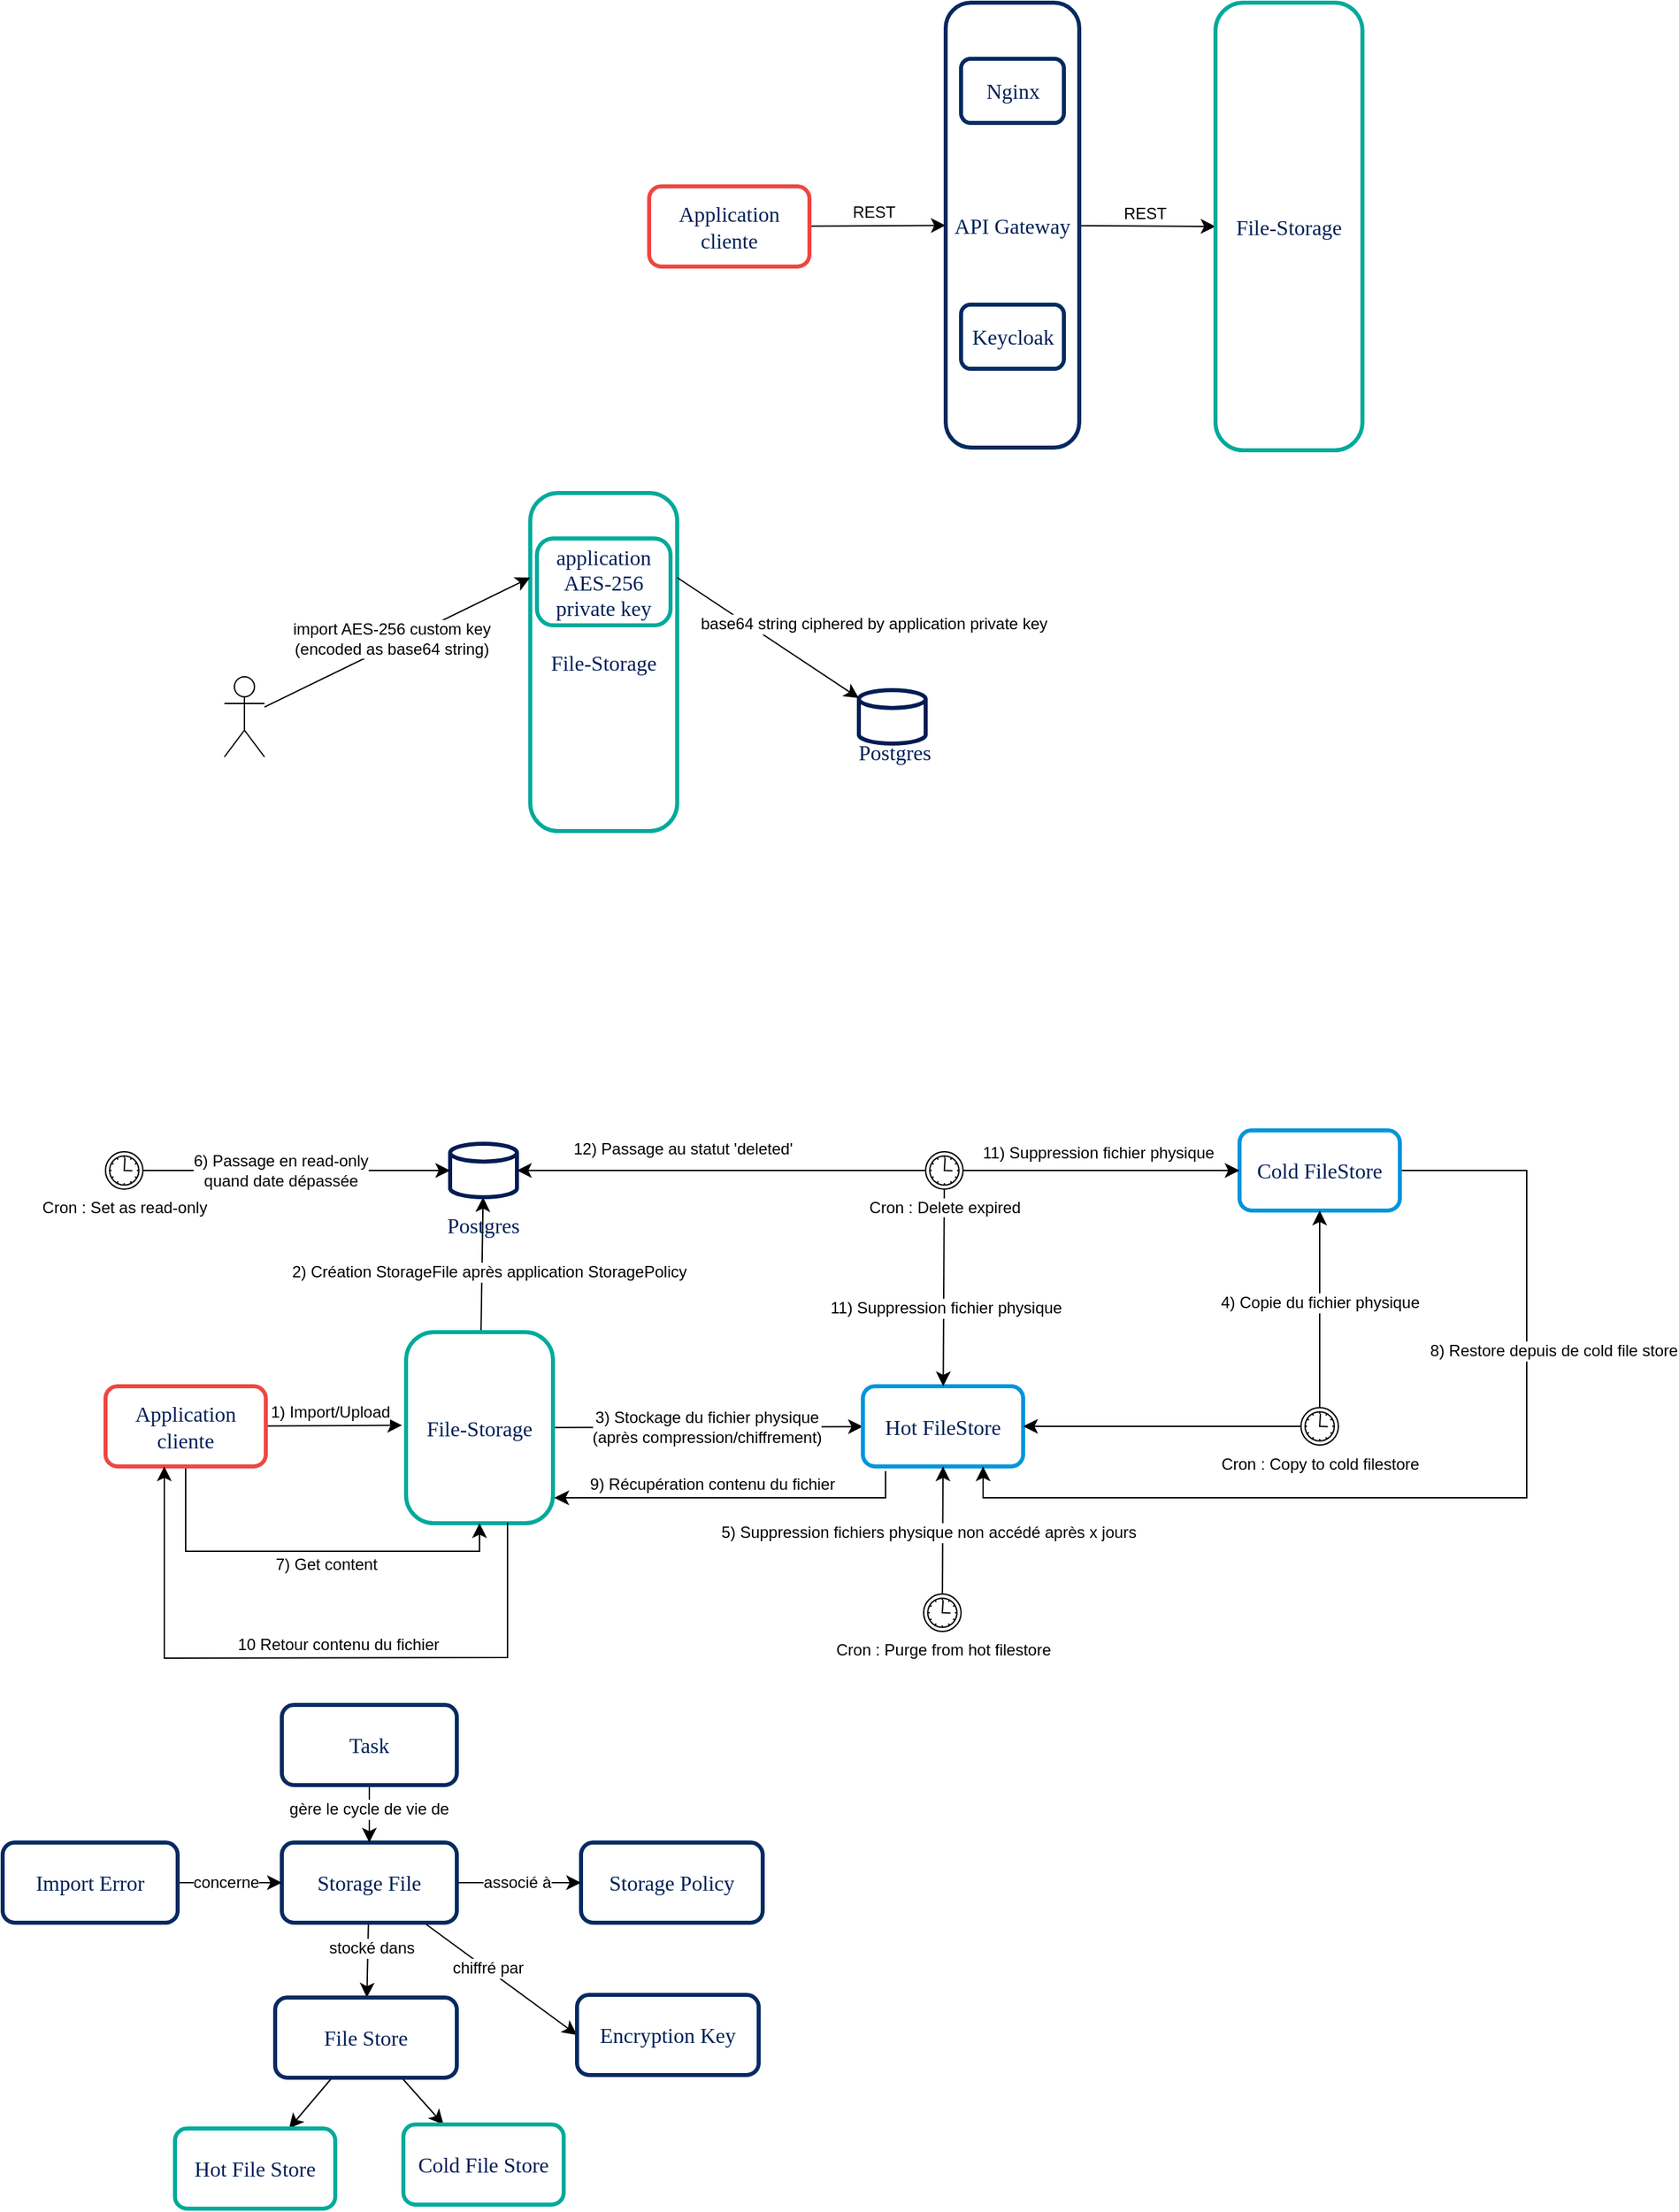 <mxfile version="24.8.4">
  <diagram name="Page-1" id="FncsBsidGPWUWkws9rxi">
    <mxGraphModel dx="2234" dy="1232" grid="0" gridSize="10" guides="1" tooltips="1" connect="1" arrows="1" fold="1" page="0" pageScale="1" pageWidth="827" pageHeight="1169" math="0" shadow="0">
      <root>
        <mxCell id="0" />
        <mxCell id="1" parent="0" />
        <mxCell id="_1UMDs2DOgb2wRNb5rlj-7" style="edgeStyle=none;curved=1;rounded=0;orthogonalLoop=1;jettySize=auto;html=1;entryX=0;entryY=0.5;entryDx=0;entryDy=0;fontSize=12;startSize=8;endSize=8;" edge="1" parent="1" source="_1UMDs2DOgb2wRNb5rlj-1" target="_1UMDs2DOgb2wRNb5rlj-2">
          <mxGeometry relative="1" as="geometry" />
        </mxCell>
        <mxCell id="_1UMDs2DOgb2wRNb5rlj-9" value="REST" style="edgeLabel;html=1;align=center;verticalAlign=middle;resizable=0;points=[];fontSize=12;" vertex="1" connectable="0" parent="_1UMDs2DOgb2wRNb5rlj-7">
          <mxGeometry x="-0.078" relative="1" as="geometry">
            <mxPoint x="2" y="-9" as="offset" />
          </mxGeometry>
        </mxCell>
        <mxCell id="_1UMDs2DOgb2wRNb5rlj-1" value="API Gateway" style="rounded=1;whiteSpace=wrap;html=1;strokeColor=#042a60;strokeWidth=3;arcSize=19;fontFamily=Poppins;fontSource=https%3A%2F%2Ffonts.googleapis.com%2Fcss%3Ffamily%3DPoppins;fontSize=16;fontColor=#002058;fontStyle=0;labelBackgroundColor=none;labelBorderColor=none;" vertex="1" parent="1">
          <mxGeometry x="45" y="-39" width="100" height="333" as="geometry" />
        </mxCell>
        <mxCell id="_1UMDs2DOgb2wRNb5rlj-2" value="File-Storage" style="rounded=1;whiteSpace=wrap;html=1;strokeColor=#00AA9B;strokeWidth=3;arcSize=19;fontFamily=Poppins;fontSource=https%3A%2F%2Ffonts.googleapis.com%2Fcss%3Ffamily%3DPoppins;fontSize=16;fontColor=#002058;fontStyle=0;labelBackgroundColor=none;labelBorderColor=none;" vertex="1" parent="1">
          <mxGeometry x="247" y="-39" width="110" height="335" as="geometry" />
        </mxCell>
        <mxCell id="_1UMDs2DOgb2wRNb5rlj-3" value="&lt;div&gt;Nginx&lt;/div&gt;" style="rounded=1;whiteSpace=wrap;html=1;strokeColor=#042a60;strokeWidth=3;arcSize=15;fontFamily=Poppins;fontSource=https%3A%2F%2Ffonts.googleapis.com%2Fcss%3Ffamily%3DPoppins;fontSize=16;fontColor=#002058;fontStyle=0;labelBackgroundColor=none;labelBorderColor=none;" vertex="1" parent="1">
          <mxGeometry x="56.5" y="3" width="77" height="48" as="geometry" />
        </mxCell>
        <mxCell id="_1UMDs2DOgb2wRNb5rlj-4" value="Keycloak" style="rounded=1;whiteSpace=wrap;html=1;strokeColor=#042a60;strokeWidth=3;arcSize=15;fontFamily=Poppins;fontSource=https%3A%2F%2Ffonts.googleapis.com%2Fcss%3Ffamily%3DPoppins;fontSize=16;fontColor=#002058;fontStyle=0;labelBackgroundColor=none;labelBorderColor=none;" vertex="1" parent="1">
          <mxGeometry x="56.5" y="187" width="77" height="48" as="geometry" />
        </mxCell>
        <mxCell id="_1UMDs2DOgb2wRNb5rlj-10" style="edgeStyle=none;curved=1;rounded=0;orthogonalLoop=1;jettySize=auto;html=1;fontSize=12;startSize=8;endSize=8;" edge="1" parent="1" source="_1UMDs2DOgb2wRNb5rlj-5" target="_1UMDs2DOgb2wRNb5rlj-1">
          <mxGeometry relative="1" as="geometry" />
        </mxCell>
        <mxCell id="_1UMDs2DOgb2wRNb5rlj-11" value="REST" style="edgeLabel;html=1;align=center;verticalAlign=middle;resizable=0;points=[];fontSize=12;" vertex="1" connectable="0" parent="_1UMDs2DOgb2wRNb5rlj-10">
          <mxGeometry x="0.078" y="-1" relative="1" as="geometry">
            <mxPoint x="-7" y="-11" as="offset" />
          </mxGeometry>
        </mxCell>
        <mxCell id="_1UMDs2DOgb2wRNb5rlj-5" value="Application cliente" style="rounded=1;whiteSpace=wrap;html=1;strokeColor=#F04641;strokeWidth=3;arcSize=15;fontFamily=Poppins;fontSource=https%3A%2F%2Ffonts.googleapis.com%2Fcss%3Ffamily%3DPoppins;fontSize=16;fontColor=#002058;fontStyle=0;labelBackgroundColor=none;labelBorderColor=none;" vertex="1" parent="1">
          <mxGeometry x="-177" y="98.5" width="120" height="60" as="geometry" />
        </mxCell>
        <mxCell id="_1UMDs2DOgb2wRNb5rlj-12" value="File-Storage" style="rounded=1;whiteSpace=wrap;html=1;strokeColor=#00AA9B;strokeWidth=3;arcSize=19;fontFamily=Poppins;fontSource=https%3A%2F%2Ffonts.googleapis.com%2Fcss%3Ffamily%3DPoppins;fontSize=16;fontColor=#002058;fontStyle=0;labelBackgroundColor=none;labelBorderColor=none;" vertex="1" parent="1">
          <mxGeometry x="-266" y="328" width="110" height="253" as="geometry" />
        </mxCell>
        <mxCell id="_1UMDs2DOgb2wRNb5rlj-13" value="&lt;div&gt;application&lt;br&gt;&lt;/div&gt;&lt;div&gt;AES-256 private key&lt;/div&gt;" style="rounded=1;whiteSpace=wrap;html=1;strokeColor=#00AA9B;strokeWidth=3;arcSize=19;fontFamily=Poppins;fontSource=https%3A%2F%2Ffonts.googleapis.com%2Fcss%3Ffamily%3DPoppins;fontSize=16;fontColor=#002058;fontStyle=0;labelBackgroundColor=none;labelBorderColor=none;" vertex="1" parent="1">
          <mxGeometry x="-261" y="362" width="100" height="65" as="geometry" />
        </mxCell>
        <mxCell id="_1UMDs2DOgb2wRNb5rlj-14" value="" style="strokeWidth=3;html=1;shape=mxgraph.flowchart.database;whiteSpace=wrap;rounded=1;fontFamily=Helvetica;fontSource=https%3A%2F%2Ffonts.googleapis.com%2Fcss%3Ffamily%3DAverage%2BSans;fontSize=12;fontColor=default;fontStyle=0;strokeColor=#001C54;arcSize=50;fillColor=#FFFFFF;" vertex="1" parent="1">
          <mxGeometry x="-20" y="475.5" width="50" height="40" as="geometry" />
        </mxCell>
        <mxCell id="_1UMDs2DOgb2wRNb5rlj-15" value="Postgres" style="text;html=1;strokeColor=none;fillColor=none;align=center;verticalAlign=middle;whiteSpace=wrap;rounded=0;fontFamily=Poppins;fontSource=https%3A%2F%2Ffonts.googleapis.com%2Fcss%3Ffamily%3DPoppins;fontColor=#002058;fontSize=16;fontStyle=0" vertex="1" parent="1">
          <mxGeometry x="-33" y="512" width="80" height="20" as="geometry" />
        </mxCell>
        <mxCell id="_1UMDs2DOgb2wRNb5rlj-18" style="edgeStyle=none;curved=1;rounded=0;orthogonalLoop=1;jettySize=auto;html=1;fontSize=12;startSize=8;endSize=8;entryX=0;entryY=0.25;entryDx=0;entryDy=0;" edge="1" parent="1" source="_1UMDs2DOgb2wRNb5rlj-17" target="_1UMDs2DOgb2wRNb5rlj-12">
          <mxGeometry relative="1" as="geometry" />
        </mxCell>
        <mxCell id="_1UMDs2DOgb2wRNb5rlj-21" value="&lt;div&gt;import AES-256 custom key&lt;/div&gt;&lt;div&gt;(encoded as base64 string)&lt;br&gt;&lt;/div&gt;" style="edgeLabel;html=1;align=center;verticalAlign=middle;resizable=0;points=[];fontSize=12;" vertex="1" connectable="0" parent="_1UMDs2DOgb2wRNb5rlj-18">
          <mxGeometry x="0.143" y="-2" relative="1" as="geometry">
            <mxPoint x="-20" y="2" as="offset" />
          </mxGeometry>
        </mxCell>
        <mxCell id="_1UMDs2DOgb2wRNb5rlj-17" value="" style="shape=umlActor;verticalLabelPosition=bottom;verticalAlign=top;html=1;outlineConnect=0;" vertex="1" parent="1">
          <mxGeometry x="-495" y="465.5" width="30" height="60" as="geometry" />
        </mxCell>
        <mxCell id="_1UMDs2DOgb2wRNb5rlj-22" style="edgeStyle=none;curved=1;rounded=0;orthogonalLoop=1;jettySize=auto;html=1;entryX=0;entryY=0.15;entryDx=0;entryDy=0;entryPerimeter=0;fontSize=12;startSize=8;endSize=8;exitX=1;exitY=0.25;exitDx=0;exitDy=0;" edge="1" parent="1" source="_1UMDs2DOgb2wRNb5rlj-12" target="_1UMDs2DOgb2wRNb5rlj-14">
          <mxGeometry relative="1" as="geometry" />
        </mxCell>
        <mxCell id="_1UMDs2DOgb2wRNb5rlj-23" value="base64 string ciphered by application private key" style="edgeLabel;html=1;align=center;verticalAlign=middle;resizable=0;points=[];fontSize=12;" vertex="1" connectable="0" parent="_1UMDs2DOgb2wRNb5rlj-22">
          <mxGeometry x="-0.014" y="2" relative="1" as="geometry">
            <mxPoint x="79" y="-8" as="offset" />
          </mxGeometry>
        </mxCell>
        <mxCell id="_1UMDs2DOgb2wRNb5rlj-37" style="edgeStyle=none;curved=1;rounded=0;orthogonalLoop=1;jettySize=auto;html=1;fontSize=12;startSize=8;endSize=8;" edge="1" parent="1" source="_1UMDs2DOgb2wRNb5rlj-27" target="_1UMDs2DOgb2wRNb5rlj-35">
          <mxGeometry relative="1" as="geometry" />
        </mxCell>
        <mxCell id="_1UMDs2DOgb2wRNb5rlj-38" value="2) Création StorageFile après application StoragePolicy" style="edgeLabel;html=1;align=center;verticalAlign=middle;resizable=0;points=[];fontSize=12;" vertex="1" connectable="0" parent="_1UMDs2DOgb2wRNb5rlj-37">
          <mxGeometry x="0.342" y="-5" relative="1" as="geometry">
            <mxPoint y="23" as="offset" />
          </mxGeometry>
        </mxCell>
        <mxCell id="_1UMDs2DOgb2wRNb5rlj-40" style="edgeStyle=none;curved=1;rounded=0;orthogonalLoop=1;jettySize=auto;html=1;fontSize=12;startSize=8;endSize=8;" edge="1" parent="1" source="_1UMDs2DOgb2wRNb5rlj-27" target="_1UMDs2DOgb2wRNb5rlj-41">
          <mxGeometry relative="1" as="geometry">
            <mxPoint x="-137" y="1025" as="targetPoint" />
          </mxGeometry>
        </mxCell>
        <mxCell id="_1UMDs2DOgb2wRNb5rlj-42" value="3) Stockage du fichier physique&lt;br&gt;(après compression/chiffrement)" style="edgeLabel;html=1;align=center;verticalAlign=middle;resizable=0;points=[];fontSize=12;" vertex="1" connectable="0" parent="_1UMDs2DOgb2wRNb5rlj-40">
          <mxGeometry x="0.054" y="1" relative="1" as="geometry">
            <mxPoint x="-8" y="1" as="offset" />
          </mxGeometry>
        </mxCell>
        <mxCell id="_1UMDs2DOgb2wRNb5rlj-27" value="File-Storage" style="rounded=1;whiteSpace=wrap;html=1;strokeColor=#00AA9B;strokeWidth=3;arcSize=19;fontFamily=Poppins;fontSource=https%3A%2F%2Ffonts.googleapis.com%2Fcss%3Ffamily%3DPoppins;fontSize=16;fontColor=#002058;fontStyle=0;labelBackgroundColor=none;labelBorderColor=none;" vertex="1" parent="1">
          <mxGeometry x="-359" y="956" width="110" height="143" as="geometry" />
        </mxCell>
        <mxCell id="_1UMDs2DOgb2wRNb5rlj-30" style="edgeStyle=none;curved=1;rounded=0;orthogonalLoop=1;jettySize=auto;html=1;fontSize=12;startSize=8;endSize=8;" edge="1" parent="1" source="_1UMDs2DOgb2wRNb5rlj-32">
          <mxGeometry relative="1" as="geometry">
            <mxPoint x="-362" y="1025.736" as="targetPoint" />
          </mxGeometry>
        </mxCell>
        <mxCell id="_1UMDs2DOgb2wRNb5rlj-31" value="1) Import/Upload" style="edgeLabel;html=1;align=center;verticalAlign=middle;resizable=0;points=[];fontSize=12;" vertex="1" connectable="0" parent="_1UMDs2DOgb2wRNb5rlj-30">
          <mxGeometry x="0.078" y="-1" relative="1" as="geometry">
            <mxPoint x="-7" y="-11" as="offset" />
          </mxGeometry>
        </mxCell>
        <mxCell id="_1UMDs2DOgb2wRNb5rlj-79" style="edgeStyle=none;curved=0;rounded=0;orthogonalLoop=1;jettySize=auto;html=1;entryX=0.5;entryY=1;entryDx=0;entryDy=0;fontSize=12;startSize=8;endSize=8;" edge="1" parent="1" source="_1UMDs2DOgb2wRNb5rlj-32" target="_1UMDs2DOgb2wRNb5rlj-27">
          <mxGeometry relative="1" as="geometry">
            <Array as="points">
              <mxPoint x="-524" y="1120" />
              <mxPoint x="-304" y="1120" />
            </Array>
          </mxGeometry>
        </mxCell>
        <mxCell id="_1UMDs2DOgb2wRNb5rlj-80" value="7) Get content" style="edgeLabel;html=1;align=center;verticalAlign=middle;resizable=0;points=[];fontSize=12;" vertex="1" connectable="0" parent="_1UMDs2DOgb2wRNb5rlj-79">
          <mxGeometry x="-0.331" y="40" relative="1" as="geometry">
            <mxPoint x="66" y="50" as="offset" />
          </mxGeometry>
        </mxCell>
        <mxCell id="_1UMDs2DOgb2wRNb5rlj-32" value="Application cliente" style="rounded=1;whiteSpace=wrap;html=1;strokeColor=#F04641;strokeWidth=3;arcSize=15;fontFamily=Poppins;fontSource=https%3A%2F%2Ffonts.googleapis.com%2Fcss%3Ffamily%3DPoppins;fontSize=16;fontColor=#002058;fontStyle=0;labelBackgroundColor=none;labelBorderColor=none;" vertex="1" parent="1">
          <mxGeometry x="-584" y="996.5" width="120" height="60" as="geometry" />
        </mxCell>
        <mxCell id="_1UMDs2DOgb2wRNb5rlj-35" value="" style="strokeWidth=3;html=1;shape=mxgraph.flowchart.database;whiteSpace=wrap;rounded=1;fontFamily=Helvetica;fontSource=https%3A%2F%2Ffonts.googleapis.com%2Fcss%3Ffamily%3DAverage%2BSans;fontSize=12;fontColor=default;fontStyle=0;strokeColor=#001C54;arcSize=50;fillColor=#FFFFFF;" vertex="1" parent="1">
          <mxGeometry x="-326" y="815" width="50" height="40" as="geometry" />
        </mxCell>
        <mxCell id="_1UMDs2DOgb2wRNb5rlj-36" value="Postgres" style="text;html=1;strokeColor=none;fillColor=none;align=center;verticalAlign=middle;whiteSpace=wrap;rounded=0;fontFamily=Poppins;fontSource=https%3A%2F%2Ffonts.googleapis.com%2Fcss%3Ffamily%3DPoppins;fontColor=#002058;fontSize=16;fontStyle=0" vertex="1" parent="1">
          <mxGeometry x="-341" y="866" width="80" height="20" as="geometry" />
        </mxCell>
        <mxCell id="_1UMDs2DOgb2wRNb5rlj-41" value="Hot FileStore" style="rounded=1;whiteSpace=wrap;html=1;strokeColor=#0095db;strokeWidth=3;arcSize=15;fontFamily=Poppins;fontSource=https%3A%2F%2Ffonts.googleapis.com%2Fcss%3Ffamily%3DPoppins;fontSize=16;fontColor=#002058;fontStyle=0" vertex="1" parent="1">
          <mxGeometry x="-17" y="996.5" width="120" height="60" as="geometry" />
        </mxCell>
        <mxCell id="_1UMDs2DOgb2wRNb5rlj-81" style="edgeStyle=none;curved=0;rounded=0;orthogonalLoop=1;jettySize=auto;html=1;fontSize=12;startSize=8;endSize=8;entryX=0.75;entryY=1;entryDx=0;entryDy=0;" edge="1" parent="1" source="_1UMDs2DOgb2wRNb5rlj-43" target="_1UMDs2DOgb2wRNb5rlj-41">
          <mxGeometry relative="1" as="geometry">
            <Array as="points">
              <mxPoint x="480" y="835" />
              <mxPoint x="480" y="960" />
              <mxPoint x="480" y="1080" />
              <mxPoint x="300" y="1080" />
              <mxPoint x="73" y="1080" />
            </Array>
          </mxGeometry>
        </mxCell>
        <mxCell id="_1UMDs2DOgb2wRNb5rlj-82" value="8) Restore depuis de cold file store" style="edgeLabel;html=1;align=center;verticalAlign=middle;resizable=0;points=[];fontSize=12;" vertex="1" connectable="0" parent="_1UMDs2DOgb2wRNb5rlj-81">
          <mxGeometry x="-0.507" y="2" relative="1" as="geometry">
            <mxPoint x="18" y="40" as="offset" />
          </mxGeometry>
        </mxCell>
        <mxCell id="_1UMDs2DOgb2wRNb5rlj-43" value="Cold FileStore" style="rounded=1;whiteSpace=wrap;html=1;strokeColor=#0095db;strokeWidth=3;arcSize=15;fontFamily=Poppins;fontSource=https%3A%2F%2Ffonts.googleapis.com%2Fcss%3Ffamily%3DPoppins;fontSize=16;fontColor=#002058;fontStyle=0" vertex="1" parent="1">
          <mxGeometry x="265" y="805" width="120" height="60" as="geometry" />
        </mxCell>
        <mxCell id="_1UMDs2DOgb2wRNb5rlj-53" style="edgeStyle=none;curved=1;rounded=0;orthogonalLoop=1;jettySize=auto;html=1;entryX=1;entryY=0.5;entryDx=0;entryDy=0;fontSize=12;startSize=8;endSize=8;" edge="1" parent="1" source="_1UMDs2DOgb2wRNb5rlj-46" target="_1UMDs2DOgb2wRNb5rlj-41">
          <mxGeometry relative="1" as="geometry" />
        </mxCell>
        <mxCell id="_1UMDs2DOgb2wRNb5rlj-54" style="edgeStyle=none;curved=1;rounded=0;orthogonalLoop=1;jettySize=auto;html=1;fontSize=12;startSize=8;endSize=8;" edge="1" parent="1" source="_1UMDs2DOgb2wRNb5rlj-46" target="_1UMDs2DOgb2wRNb5rlj-43">
          <mxGeometry relative="1" as="geometry" />
        </mxCell>
        <mxCell id="_1UMDs2DOgb2wRNb5rlj-61" value="4) Copie du fichier physique" style="edgeLabel;html=1;align=center;verticalAlign=middle;resizable=0;points=[];fontSize=12;" vertex="1" connectable="0" parent="_1UMDs2DOgb2wRNb5rlj-54">
          <mxGeometry x="0.086" relative="1" as="geometry">
            <mxPoint y="1" as="offset" />
          </mxGeometry>
        </mxCell>
        <mxCell id="_1UMDs2DOgb2wRNb5rlj-46" value="Cron : Copy to cold filestore" style="points=[[0.145,0.145,0],[0.5,0,0],[0.855,0.145,0],[1,0.5,0],[0.855,0.855,0],[0.5,1,0],[0.145,0.855,0],[0,0.5,0]];shape=mxgraph.bpmn.event;html=1;verticalLabelPosition=bottom;labelBackgroundColor=#ffffff;verticalAlign=top;align=center;perimeter=ellipsePerimeter;outlineConnect=0;aspect=fixed;outline=standard;symbol=timer;" vertex="1" parent="1">
          <mxGeometry x="311" y="1012.5" width="28" height="28" as="geometry" />
        </mxCell>
        <mxCell id="_1UMDs2DOgb2wRNb5rlj-60" value="Cron : Purge from hot filestore" style="points=[[0.145,0.145,0],[0.5,0,0],[0.855,0.145,0],[1,0.5,0],[0.855,0.855,0],[0.5,1,0],[0.145,0.855,0],[0,0.5,0]];shape=mxgraph.bpmn.event;html=1;verticalLabelPosition=bottom;labelBackgroundColor=#ffffff;verticalAlign=top;align=center;perimeter=ellipsePerimeter;outlineConnect=0;aspect=fixed;outline=standard;symbol=timer;" vertex="1" parent="1">
          <mxGeometry x="28.5" y="1152" width="28" height="28" as="geometry" />
        </mxCell>
        <mxCell id="_1UMDs2DOgb2wRNb5rlj-62" style="edgeStyle=none;curved=1;rounded=0;orthogonalLoop=1;jettySize=auto;html=1;entryX=0.5;entryY=1;entryDx=0;entryDy=0;fontSize=12;startSize=8;endSize=8;" edge="1" parent="1" source="_1UMDs2DOgb2wRNb5rlj-60" target="_1UMDs2DOgb2wRNb5rlj-41">
          <mxGeometry relative="1" as="geometry" />
        </mxCell>
        <mxCell id="_1UMDs2DOgb2wRNb5rlj-63" value="5) Suppression fichiers physique non accédé après x jours" style="edgeLabel;html=1;align=center;verticalAlign=middle;resizable=0;points=[];fontSize=12;" vertex="1" connectable="0" parent="_1UMDs2DOgb2wRNb5rlj-62">
          <mxGeometry x="0.082" y="-2" relative="1" as="geometry">
            <mxPoint x="-13" y="5" as="offset" />
          </mxGeometry>
        </mxCell>
        <mxCell id="_1UMDs2DOgb2wRNb5rlj-64" value="Cron : Set as read-only" style="points=[[0.145,0.145,0],[0.5,0,0],[0.855,0.145,0],[1,0.5,0],[0.855,0.855,0],[0.5,1,0],[0.145,0.855,0],[0,0.5,0]];shape=mxgraph.bpmn.event;html=1;verticalLabelPosition=bottom;labelBackgroundColor=#ffffff;verticalAlign=top;align=center;perimeter=ellipsePerimeter;outlineConnect=0;aspect=fixed;outline=standard;symbol=timer;" vertex="1" parent="1">
          <mxGeometry x="-584" y="821" width="28" height="28" as="geometry" />
        </mxCell>
        <mxCell id="_1UMDs2DOgb2wRNb5rlj-65" style="edgeStyle=none;curved=1;rounded=0;orthogonalLoop=1;jettySize=auto;html=1;entryX=0;entryY=0.5;entryDx=0;entryDy=0;entryPerimeter=0;fontSize=12;startSize=8;endSize=8;" edge="1" parent="1" source="_1UMDs2DOgb2wRNb5rlj-64" target="_1UMDs2DOgb2wRNb5rlj-35">
          <mxGeometry relative="1" as="geometry" />
        </mxCell>
        <mxCell id="_1UMDs2DOgb2wRNb5rlj-66" value="6) Passage en read-only&lt;br&gt;quand date dépassée" style="edgeLabel;html=1;align=center;verticalAlign=middle;resizable=0;points=[];fontSize=12;" vertex="1" connectable="0" parent="_1UMDs2DOgb2wRNb5rlj-65">
          <mxGeometry x="-0.107" relative="1" as="geometry">
            <mxPoint as="offset" />
          </mxGeometry>
        </mxCell>
        <mxCell id="_1UMDs2DOgb2wRNb5rlj-70" style="edgeStyle=none;curved=1;rounded=0;orthogonalLoop=1;jettySize=auto;html=1;fontSize=12;startSize=8;endSize=8;" edge="1" parent="1" source="_1UMDs2DOgb2wRNb5rlj-67" target="_1UMDs2DOgb2wRNb5rlj-35">
          <mxGeometry relative="1" as="geometry" />
        </mxCell>
        <mxCell id="_1UMDs2DOgb2wRNb5rlj-71" style="edgeStyle=none;curved=1;rounded=0;orthogonalLoop=1;jettySize=auto;html=1;entryX=0;entryY=0.5;entryDx=0;entryDy=0;fontSize=12;startSize=8;endSize=8;" edge="1" parent="1" source="_1UMDs2DOgb2wRNb5rlj-67" target="_1UMDs2DOgb2wRNb5rlj-43">
          <mxGeometry relative="1" as="geometry" />
        </mxCell>
        <mxCell id="_1UMDs2DOgb2wRNb5rlj-72" style="edgeStyle=none;curved=1;rounded=0;orthogonalLoop=1;jettySize=auto;html=1;fontSize=12;startSize=8;endSize=8;" edge="1" parent="1" source="_1UMDs2DOgb2wRNb5rlj-67" target="_1UMDs2DOgb2wRNb5rlj-41">
          <mxGeometry relative="1" as="geometry" />
        </mxCell>
        <mxCell id="_1UMDs2DOgb2wRNb5rlj-73" value="11) Suppression fichier physique" style="edgeLabel;html=1;align=center;verticalAlign=middle;resizable=0;points=[];fontSize=12;" vertex="1" connectable="0" parent="_1UMDs2DOgb2wRNb5rlj-72">
          <mxGeometry x="0.206" y="1" relative="1" as="geometry">
            <mxPoint as="offset" />
          </mxGeometry>
        </mxCell>
        <mxCell id="_1UMDs2DOgb2wRNb5rlj-67" value="Cron : Delete expired" style="points=[[0.145,0.145,0],[0.5,0,0],[0.855,0.145,0],[1,0.5,0],[0.855,0.855,0],[0.5,1,0],[0.145,0.855,0],[0,0.5,0]];shape=mxgraph.bpmn.event;html=1;verticalLabelPosition=bottom;labelBackgroundColor=#ffffff;verticalAlign=top;align=center;perimeter=ellipsePerimeter;outlineConnect=0;aspect=fixed;outline=standard;symbol=timer;" vertex="1" parent="1">
          <mxGeometry x="30" y="821" width="28" height="28" as="geometry" />
        </mxCell>
        <mxCell id="_1UMDs2DOgb2wRNb5rlj-74" value="11) Suppression fichier physique" style="edgeLabel;html=1;align=center;verticalAlign=middle;resizable=0;points=[];fontSize=12;" vertex="1" connectable="0" parent="1">
          <mxGeometry x="103.0" y="909.003" as="geometry">
            <mxPoint x="56" y="-87" as="offset" />
          </mxGeometry>
        </mxCell>
        <mxCell id="_1UMDs2DOgb2wRNb5rlj-75" value="12) Passage au statut &#39;deleted&#39;" style="edgeLabel;html=1;align=center;verticalAlign=middle;resizable=0;points=[];fontSize=12;" vertex="1" connectable="0" parent="1">
          <mxGeometry x="-208.0" y="906.003" as="geometry">
            <mxPoint x="56" y="-87" as="offset" />
          </mxGeometry>
        </mxCell>
        <mxCell id="_1UMDs2DOgb2wRNb5rlj-83" style="edgeStyle=none;curved=0;rounded=0;orthogonalLoop=1;jettySize=auto;html=1;fontSize=12;startSize=8;endSize=8;" edge="1" parent="1">
          <mxGeometry relative="1" as="geometry">
            <mxPoint y="1060" as="sourcePoint" />
            <mxPoint x="-248" y="1080" as="targetPoint" />
            <Array as="points">
              <mxPoint y="1080" />
            </Array>
          </mxGeometry>
        </mxCell>
        <mxCell id="_1UMDs2DOgb2wRNb5rlj-84" value="9) Récupération contenu du fichier" style="edgeLabel;html=1;align=center;verticalAlign=middle;resizable=0;points=[];fontSize=12;" vertex="1" connectable="0" parent="_1UMDs2DOgb2wRNb5rlj-83">
          <mxGeometry x="0.41" y="-1" relative="1" as="geometry">
            <mxPoint x="39" y="-9" as="offset" />
          </mxGeometry>
        </mxCell>
        <mxCell id="_1UMDs2DOgb2wRNb5rlj-85" style="edgeStyle=none;curved=0;rounded=0;orthogonalLoop=1;jettySize=auto;html=1;entryX=0.192;entryY=1.008;entryDx=0;entryDy=0;entryPerimeter=0;fontSize=12;startSize=8;endSize=8;" edge="1" parent="1">
          <mxGeometry relative="1" as="geometry">
            <mxPoint x="-283.04" y="1098.52" as="sourcePoint" />
            <mxPoint x="-540" y="1056.5" as="targetPoint" />
            <Array as="points">
              <mxPoint x="-283.04" y="1199.52" />
              <mxPoint x="-540" y="1200" />
            </Array>
          </mxGeometry>
        </mxCell>
        <mxCell id="_1UMDs2DOgb2wRNb5rlj-86" value="10 Retour contenu du fichier" style="edgeLabel;html=1;align=center;verticalAlign=middle;resizable=0;points=[];fontSize=12;" vertex="1" connectable="0" parent="_1UMDs2DOgb2wRNb5rlj-85">
          <mxGeometry x="-0.139" y="-1" relative="1" as="geometry">
            <mxPoint x="-12" y="-9" as="offset" />
          </mxGeometry>
        </mxCell>
        <mxCell id="_1UMDs2DOgb2wRNb5rlj-87" value="Storage Policy" style="rounded=1;whiteSpace=wrap;html=1;strokeColor=#042a60;strokeWidth=3;arcSize=15;fontFamily=Poppins;fontSource=https%3A%2F%2Ffonts.googleapis.com%2Fcss%3Ffamily%3DPoppins;fontSize=16;fontColor=#002058;fontStyle=0;labelBackgroundColor=none;labelBorderColor=none;" vertex="1" parent="1">
          <mxGeometry x="-228" y="1338" width="136" height="60" as="geometry" />
        </mxCell>
        <mxCell id="_1UMDs2DOgb2wRNb5rlj-89" style="edgeStyle=none;curved=1;rounded=0;orthogonalLoop=1;jettySize=auto;html=1;entryX=0;entryY=0.5;entryDx=0;entryDy=0;fontSize=12;startSize=8;endSize=8;" edge="1" parent="1" source="_1UMDs2DOgb2wRNb5rlj-88" target="_1UMDs2DOgb2wRNb5rlj-87">
          <mxGeometry relative="1" as="geometry" />
        </mxCell>
        <mxCell id="_1UMDs2DOgb2wRNb5rlj-98" value="associé à" style="edgeLabel;html=1;align=center;verticalAlign=middle;resizable=0;points=[];fontSize=12;" vertex="1" connectable="0" parent="_1UMDs2DOgb2wRNb5rlj-89">
          <mxGeometry x="-0.184" y="-2" relative="1" as="geometry">
            <mxPoint x="7" y="-2" as="offset" />
          </mxGeometry>
        </mxCell>
        <mxCell id="_1UMDs2DOgb2wRNb5rlj-91" style="edgeStyle=none;curved=1;rounded=0;orthogonalLoop=1;jettySize=auto;html=1;entryX=0;entryY=0.5;entryDx=0;entryDy=0;fontSize=12;startSize=8;endSize=8;" edge="1" parent="1" source="_1UMDs2DOgb2wRNb5rlj-88" target="_1UMDs2DOgb2wRNb5rlj-90">
          <mxGeometry relative="1" as="geometry" />
        </mxCell>
        <mxCell id="_1UMDs2DOgb2wRNb5rlj-97" value="chiffré par" style="edgeLabel;html=1;align=center;verticalAlign=middle;resizable=0;points=[];fontSize=12;" vertex="1" connectable="0" parent="_1UMDs2DOgb2wRNb5rlj-91">
          <mxGeometry x="-0.175" y="1" relative="1" as="geometry">
            <mxPoint as="offset" />
          </mxGeometry>
        </mxCell>
        <mxCell id="_1UMDs2DOgb2wRNb5rlj-95" style="edgeStyle=none;curved=1;rounded=0;orthogonalLoop=1;jettySize=auto;html=1;fontSize=12;startSize=8;endSize=8;" edge="1" parent="1" source="_1UMDs2DOgb2wRNb5rlj-88" target="_1UMDs2DOgb2wRNb5rlj-92">
          <mxGeometry relative="1" as="geometry" />
        </mxCell>
        <mxCell id="_1UMDs2DOgb2wRNb5rlj-96" value="stocké dans" style="edgeLabel;html=1;align=center;verticalAlign=middle;resizable=0;points=[];fontSize=12;" vertex="1" connectable="0" parent="_1UMDs2DOgb2wRNb5rlj-95">
          <mxGeometry x="-0.323" y="2" relative="1" as="geometry">
            <mxPoint as="offset" />
          </mxGeometry>
        </mxCell>
        <mxCell id="_1UMDs2DOgb2wRNb5rlj-88" value="Storage File" style="rounded=1;whiteSpace=wrap;html=1;strokeColor=#042a60;strokeWidth=3;arcSize=15;fontFamily=Poppins;fontSource=https%3A%2F%2Ffonts.googleapis.com%2Fcss%3Ffamily%3DPoppins;fontSize=16;fontColor=#002058;fontStyle=0;labelBackgroundColor=none;labelBorderColor=none;" vertex="1" parent="1">
          <mxGeometry x="-452" y="1338" width="131" height="60" as="geometry" />
        </mxCell>
        <mxCell id="_1UMDs2DOgb2wRNb5rlj-90" value="Encryption Key" style="rounded=1;whiteSpace=wrap;html=1;strokeColor=#042a60;strokeWidth=3;arcSize=15;fontFamily=Poppins;fontSource=https%3A%2F%2Ffonts.googleapis.com%2Fcss%3Ffamily%3DPoppins;fontSize=16;fontColor=#002058;fontStyle=0;labelBackgroundColor=none;labelBorderColor=none;" vertex="1" parent="1">
          <mxGeometry x="-231" y="1452" width="136" height="60" as="geometry" />
        </mxCell>
        <mxCell id="_1UMDs2DOgb2wRNb5rlj-109" style="edgeStyle=none;curved=1;rounded=0;orthogonalLoop=1;jettySize=auto;html=1;fontSize=12;startSize=8;endSize=8;" edge="1" parent="1" source="_1UMDs2DOgb2wRNb5rlj-92" target="_1UMDs2DOgb2wRNb5rlj-107">
          <mxGeometry relative="1" as="geometry" />
        </mxCell>
        <mxCell id="_1UMDs2DOgb2wRNb5rlj-110" style="edgeStyle=none;curved=1;rounded=0;orthogonalLoop=1;jettySize=auto;html=1;entryX=0.25;entryY=0;entryDx=0;entryDy=0;fontSize=12;startSize=8;endSize=8;" edge="1" parent="1" source="_1UMDs2DOgb2wRNb5rlj-92" target="_1UMDs2DOgb2wRNb5rlj-108">
          <mxGeometry relative="1" as="geometry" />
        </mxCell>
        <mxCell id="_1UMDs2DOgb2wRNb5rlj-92" value="File Store" style="rounded=1;whiteSpace=wrap;html=1;strokeColor=#042a60;strokeWidth=3;arcSize=15;fontFamily=Poppins;fontSource=https%3A%2F%2Ffonts.googleapis.com%2Fcss%3Ffamily%3DPoppins;fontSize=16;fontColor=#002058;fontStyle=0;labelBackgroundColor=none;labelBorderColor=none;" vertex="1" parent="1">
          <mxGeometry x="-457" y="1454" width="136" height="60" as="geometry" />
        </mxCell>
        <mxCell id="_1UMDs2DOgb2wRNb5rlj-100" style="edgeStyle=none;curved=1;rounded=0;orthogonalLoop=1;jettySize=auto;html=1;fontSize=12;startSize=8;endSize=8;" edge="1" parent="1" source="_1UMDs2DOgb2wRNb5rlj-99" target="_1UMDs2DOgb2wRNb5rlj-88">
          <mxGeometry relative="1" as="geometry" />
        </mxCell>
        <mxCell id="_1UMDs2DOgb2wRNb5rlj-101" value="gère le cycle de vie de" style="edgeLabel;html=1;align=center;verticalAlign=middle;resizable=0;points=[];fontSize=12;" vertex="1" connectable="0" parent="_1UMDs2DOgb2wRNb5rlj-100">
          <mxGeometry x="-0.163" y="-1" relative="1" as="geometry">
            <mxPoint as="offset" />
          </mxGeometry>
        </mxCell>
        <mxCell id="_1UMDs2DOgb2wRNb5rlj-99" value="Task" style="rounded=1;whiteSpace=wrap;html=1;strokeColor=#042a60;strokeWidth=3;arcSize=15;fontFamily=Poppins;fontSource=https%3A%2F%2Ffonts.googleapis.com%2Fcss%3Ffamily%3DPoppins;fontSize=16;fontColor=#002058;fontStyle=0;labelBackgroundColor=none;labelBorderColor=none;" vertex="1" parent="1">
          <mxGeometry x="-452" y="1235" width="131" height="60" as="geometry" />
        </mxCell>
        <mxCell id="_1UMDs2DOgb2wRNb5rlj-103" style="edgeStyle=none;curved=1;rounded=0;orthogonalLoop=1;jettySize=auto;html=1;entryX=0;entryY=0.5;entryDx=0;entryDy=0;fontSize=12;startSize=8;endSize=8;" edge="1" parent="1" source="_1UMDs2DOgb2wRNb5rlj-102" target="_1UMDs2DOgb2wRNb5rlj-88">
          <mxGeometry relative="1" as="geometry" />
        </mxCell>
        <mxCell id="_1UMDs2DOgb2wRNb5rlj-104" value="concerne" style="edgeLabel;html=1;align=center;verticalAlign=middle;resizable=0;points=[];fontSize=12;" vertex="1" connectable="0" parent="_1UMDs2DOgb2wRNb5rlj-103">
          <mxGeometry x="0.086" y="-2" relative="1" as="geometry">
            <mxPoint x="-7" y="-2" as="offset" />
          </mxGeometry>
        </mxCell>
        <mxCell id="_1UMDs2DOgb2wRNb5rlj-102" value="Import Error" style="rounded=1;whiteSpace=wrap;html=1;strokeColor=#042a60;strokeWidth=3;arcSize=15;fontFamily=Poppins;fontSource=https%3A%2F%2Ffonts.googleapis.com%2Fcss%3Ffamily%3DPoppins;fontSize=16;fontColor=#002058;fontStyle=0;labelBackgroundColor=none;labelBorderColor=none;" vertex="1" parent="1">
          <mxGeometry x="-661" y="1338" width="131" height="60" as="geometry" />
        </mxCell>
        <mxCell id="_1UMDs2DOgb2wRNb5rlj-107" value="Hot File Store" style="rounded=1;whiteSpace=wrap;html=1;strokeColor=#00AA9B;strokeWidth=3;arcSize=15;fontFamily=Poppins;fontSource=https%3A%2F%2Ffonts.googleapis.com%2Fcss%3Ffamily%3DPoppins;fontSize=16;fontColor=#002058;fontStyle=0;labelBackgroundColor=none;labelBorderColor=none;" vertex="1" parent="1">
          <mxGeometry x="-532" y="1552" width="120" height="60" as="geometry" />
        </mxCell>
        <mxCell id="_1UMDs2DOgb2wRNb5rlj-108" value="Cold File Store" style="rounded=1;whiteSpace=wrap;html=1;strokeColor=#00AA9B;strokeWidth=3;arcSize=15;fontFamily=Poppins;fontSource=https%3A%2F%2Ffonts.googleapis.com%2Fcss%3Ffamily%3DPoppins;fontSize=16;fontColor=#002058;fontStyle=0;labelBackgroundColor=none;labelBorderColor=none;" vertex="1" parent="1">
          <mxGeometry x="-361" y="1549" width="120" height="60" as="geometry" />
        </mxCell>
      </root>
    </mxGraphModel>
  </diagram>
</mxfile>
